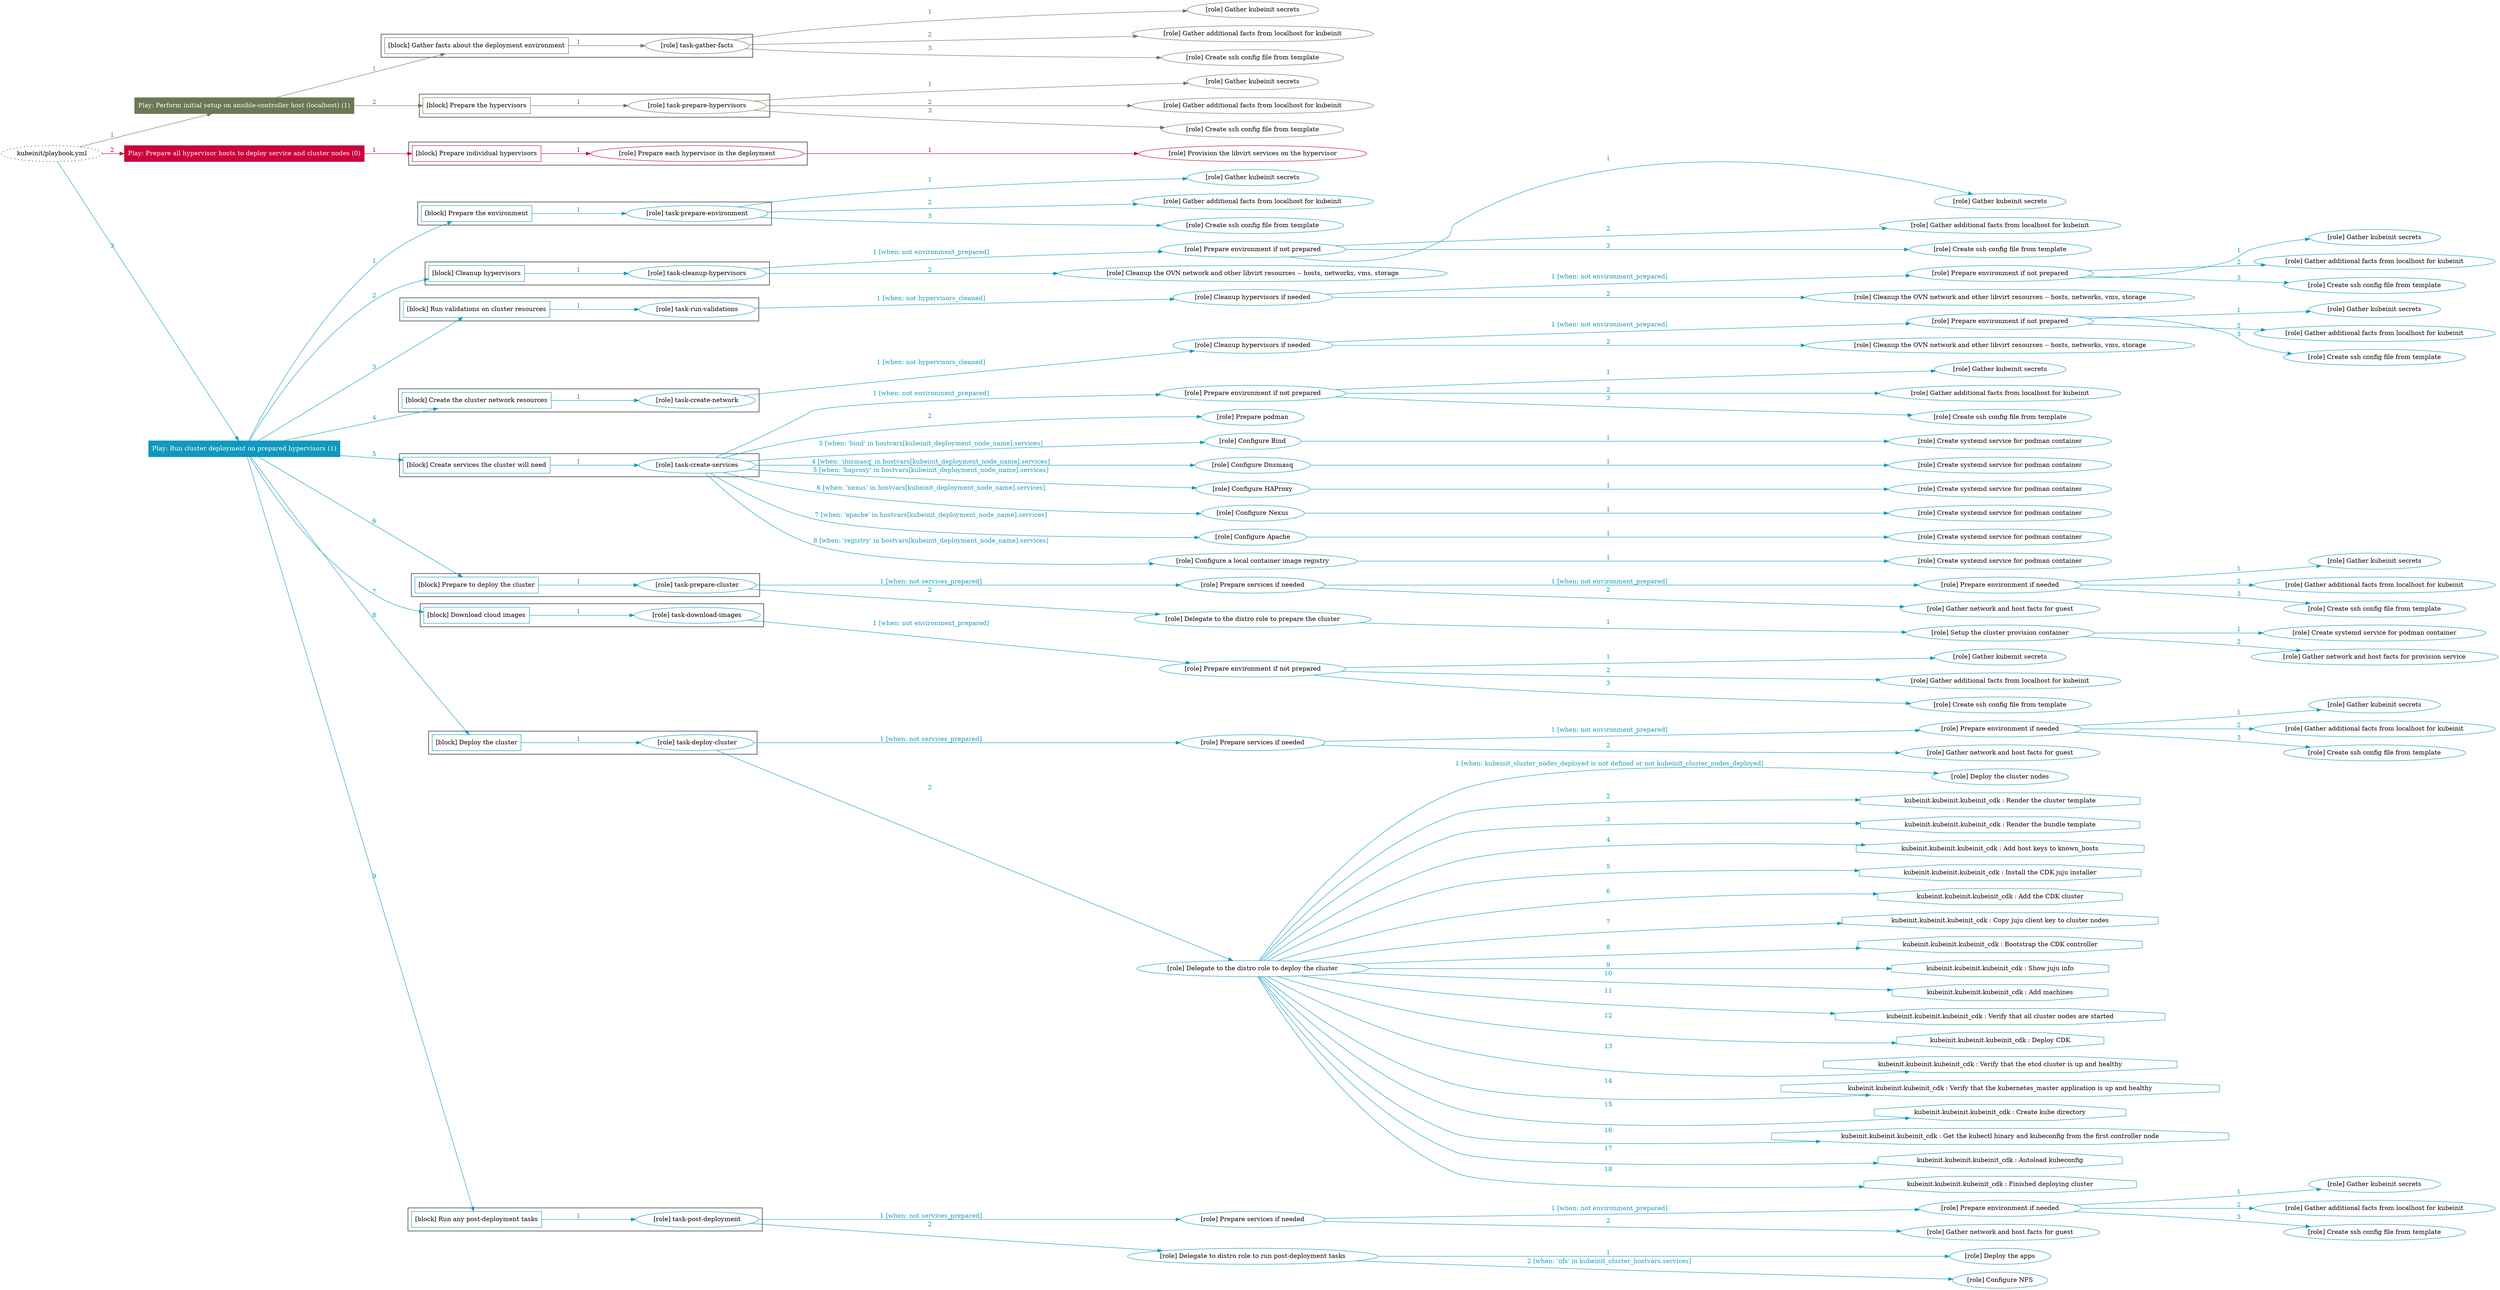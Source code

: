digraph {
	graph [concentrate=true ordering=in rankdir=LR ratio=fill]
	edge [esep=5 sep=10]
	"kubeinit/playbook.yml" [URL="/home/runner/work/kubeinit/kubeinit/kubeinit/playbook.yml" id=playbook_aec72650 style=dotted]
	play_b64a03d9 [label="Play: Perform initial setup on ansible-controller host (localhost) (1)" URL="/home/runner/work/kubeinit/kubeinit/kubeinit/playbook.yml" color="#6c7755" fontcolor="#ffffff" id=play_b64a03d9 shape=box style=filled tooltip=localhost]
	"kubeinit/playbook.yml" -> play_b64a03d9 [label="1 " color="#6c7755" fontcolor="#6c7755" id=edge_231f3019 labeltooltip="1 " tooltip="1 "]
	subgraph "Gather kubeinit secrets" {
		role_659e4a47 [label="[role] Gather kubeinit secrets" URL="/home/runner/.ansible/collections/ansible_collections/kubeinit/kubeinit/roles/kubeinit_prepare/tasks/gather_kubeinit_facts.yml" color="#6c7755" id=role_659e4a47 tooltip="Gather kubeinit secrets"]
	}
	subgraph "Gather additional facts from localhost for kubeinit" {
		role_9d54da0d [label="[role] Gather additional facts from localhost for kubeinit" URL="/home/runner/.ansible/collections/ansible_collections/kubeinit/kubeinit/roles/kubeinit_prepare/tasks/gather_kubeinit_facts.yml" color="#6c7755" id=role_9d54da0d tooltip="Gather additional facts from localhost for kubeinit"]
	}
	subgraph "Create ssh config file from template" {
		role_1a73dfcc [label="[role] Create ssh config file from template" URL="/home/runner/.ansible/collections/ansible_collections/kubeinit/kubeinit/roles/kubeinit_prepare/tasks/gather_kubeinit_facts.yml" color="#6c7755" id=role_1a73dfcc tooltip="Create ssh config file from template"]
	}
	subgraph "task-gather-facts" {
		role_3af02de5 [label="[role] task-gather-facts" URL="/home/runner/work/kubeinit/kubeinit/kubeinit/playbook.yml" color="#6c7755" id=role_3af02de5 tooltip="task-gather-facts"]
		role_3af02de5 -> role_659e4a47 [label="1 " color="#6c7755" fontcolor="#6c7755" id=edge_9e9809a5 labeltooltip="1 " tooltip="1 "]
		role_3af02de5 -> role_9d54da0d [label="2 " color="#6c7755" fontcolor="#6c7755" id=edge_6c94a63b labeltooltip="2 " tooltip="2 "]
		role_3af02de5 -> role_1a73dfcc [label="3 " color="#6c7755" fontcolor="#6c7755" id=edge_5cb8c9d2 labeltooltip="3 " tooltip="3 "]
	}
	subgraph "Gather kubeinit secrets" {
		role_87d79fd3 [label="[role] Gather kubeinit secrets" URL="/home/runner/.ansible/collections/ansible_collections/kubeinit/kubeinit/roles/kubeinit_prepare/tasks/gather_kubeinit_facts.yml" color="#6c7755" id=role_87d79fd3 tooltip="Gather kubeinit secrets"]
	}
	subgraph "Gather additional facts from localhost for kubeinit" {
		role_a97325f4 [label="[role] Gather additional facts from localhost for kubeinit" URL="/home/runner/.ansible/collections/ansible_collections/kubeinit/kubeinit/roles/kubeinit_prepare/tasks/gather_kubeinit_facts.yml" color="#6c7755" id=role_a97325f4 tooltip="Gather additional facts from localhost for kubeinit"]
	}
	subgraph "Create ssh config file from template" {
		role_163607cb [label="[role] Create ssh config file from template" URL="/home/runner/.ansible/collections/ansible_collections/kubeinit/kubeinit/roles/kubeinit_prepare/tasks/gather_kubeinit_facts.yml" color="#6c7755" id=role_163607cb tooltip="Create ssh config file from template"]
	}
	subgraph "task-prepare-hypervisors" {
		role_1b1ab9ba [label="[role] task-prepare-hypervisors" URL="/home/runner/work/kubeinit/kubeinit/kubeinit/playbook.yml" color="#6c7755" id=role_1b1ab9ba tooltip="task-prepare-hypervisors"]
		role_1b1ab9ba -> role_87d79fd3 [label="1 " color="#6c7755" fontcolor="#6c7755" id=edge_24449136 labeltooltip="1 " tooltip="1 "]
		role_1b1ab9ba -> role_a97325f4 [label="2 " color="#6c7755" fontcolor="#6c7755" id=edge_53876cfa labeltooltip="2 " tooltip="2 "]
		role_1b1ab9ba -> role_163607cb [label="3 " color="#6c7755" fontcolor="#6c7755" id=edge_018f19e3 labeltooltip="3 " tooltip="3 "]
	}
	subgraph "Play: Perform initial setup on ansible-controller host (localhost) (1)" {
		play_b64a03d9 -> block_3fec55ee [label=1 color="#6c7755" fontcolor="#6c7755" id=edge_b04f3e3e labeltooltip=1 tooltip=1]
		subgraph cluster_block_3fec55ee {
			block_3fec55ee [label="[block] Gather facts about the deployment environment" URL="/home/runner/work/kubeinit/kubeinit/kubeinit/playbook.yml" color="#6c7755" id=block_3fec55ee labeltooltip="Gather facts about the deployment environment" shape=box tooltip="Gather facts about the deployment environment"]
			block_3fec55ee -> role_3af02de5 [label="1 " color="#6c7755" fontcolor="#6c7755" id=edge_7fa8abd0 labeltooltip="1 " tooltip="1 "]
		}
		play_b64a03d9 -> block_ac80d881 [label=2 color="#6c7755" fontcolor="#6c7755" id=edge_ce7618de labeltooltip=2 tooltip=2]
		subgraph cluster_block_ac80d881 {
			block_ac80d881 [label="[block] Prepare the hypervisors" URL="/home/runner/work/kubeinit/kubeinit/kubeinit/playbook.yml" color="#6c7755" id=block_ac80d881 labeltooltip="Prepare the hypervisors" shape=box tooltip="Prepare the hypervisors"]
			block_ac80d881 -> role_1b1ab9ba [label="1 " color="#6c7755" fontcolor="#6c7755" id=edge_48a6de1c labeltooltip="1 " tooltip="1 "]
		}
	}
	play_144e0250 [label="Play: Prepare all hypervisor hosts to deploy service and cluster nodes (0)" URL="/home/runner/work/kubeinit/kubeinit/kubeinit/playbook.yml" color="#cb013d" fontcolor="#ffffff" id=play_144e0250 shape=box style=filled tooltip="Play: Prepare all hypervisor hosts to deploy service and cluster nodes (0)"]
	"kubeinit/playbook.yml" -> play_144e0250 [label="2 " color="#cb013d" fontcolor="#cb013d" id=edge_517a9cb1 labeltooltip="2 " tooltip="2 "]
	subgraph "Provision the libvirt services on the hypervisor" {
		role_0085aab3 [label="[role] Provision the libvirt services on the hypervisor" URL="/home/runner/.ansible/collections/ansible_collections/kubeinit/kubeinit/roles/kubeinit_prepare/tasks/prepare_hypervisor.yml" color="#cb013d" id=role_0085aab3 tooltip="Provision the libvirt services on the hypervisor"]
	}
	subgraph "Prepare each hypervisor in the deployment" {
		role_3482ddac [label="[role] Prepare each hypervisor in the deployment" URL="/home/runner/work/kubeinit/kubeinit/kubeinit/playbook.yml" color="#cb013d" id=role_3482ddac tooltip="Prepare each hypervisor in the deployment"]
		role_3482ddac -> role_0085aab3 [label="1 " color="#cb013d" fontcolor="#cb013d" id=edge_b1cf5923 labeltooltip="1 " tooltip="1 "]
	}
	subgraph "Play: Prepare all hypervisor hosts to deploy service and cluster nodes (0)" {
		play_144e0250 -> block_86e1c57e [label=1 color="#cb013d" fontcolor="#cb013d" id=edge_52a16690 labeltooltip=1 tooltip=1]
		subgraph cluster_block_86e1c57e {
			block_86e1c57e [label="[block] Prepare individual hypervisors" URL="/home/runner/work/kubeinit/kubeinit/kubeinit/playbook.yml" color="#cb013d" id=block_86e1c57e labeltooltip="Prepare individual hypervisors" shape=box tooltip="Prepare individual hypervisors"]
			block_86e1c57e -> role_3482ddac [label="1 " color="#cb013d" fontcolor="#cb013d" id=edge_8314d4ef labeltooltip="1 " tooltip="1 "]
		}
	}
	play_655d5de3 [label="Play: Run cluster deployment on prepared hypervisors (1)" URL="/home/runner/work/kubeinit/kubeinit/kubeinit/playbook.yml" color="#0f99bd" fontcolor="#ffffff" id=play_655d5de3 shape=box style=filled tooltip=localhost]
	"kubeinit/playbook.yml" -> play_655d5de3 [label="3 " color="#0f99bd" fontcolor="#0f99bd" id=edge_da4ff89b labeltooltip="3 " tooltip="3 "]
	subgraph "Gather kubeinit secrets" {
		role_f34229ce [label="[role] Gather kubeinit secrets" URL="/home/runner/.ansible/collections/ansible_collections/kubeinit/kubeinit/roles/kubeinit_prepare/tasks/gather_kubeinit_facts.yml" color="#0f99bd" id=role_f34229ce tooltip="Gather kubeinit secrets"]
	}
	subgraph "Gather additional facts from localhost for kubeinit" {
		role_d826b573 [label="[role] Gather additional facts from localhost for kubeinit" URL="/home/runner/.ansible/collections/ansible_collections/kubeinit/kubeinit/roles/kubeinit_prepare/tasks/gather_kubeinit_facts.yml" color="#0f99bd" id=role_d826b573 tooltip="Gather additional facts from localhost for kubeinit"]
	}
	subgraph "Create ssh config file from template" {
		role_53038206 [label="[role] Create ssh config file from template" URL="/home/runner/.ansible/collections/ansible_collections/kubeinit/kubeinit/roles/kubeinit_prepare/tasks/gather_kubeinit_facts.yml" color="#0f99bd" id=role_53038206 tooltip="Create ssh config file from template"]
	}
	subgraph "task-prepare-environment" {
		role_8557aede [label="[role] task-prepare-environment" URL="/home/runner/work/kubeinit/kubeinit/kubeinit/playbook.yml" color="#0f99bd" id=role_8557aede tooltip="task-prepare-environment"]
		role_8557aede -> role_f34229ce [label="1 " color="#0f99bd" fontcolor="#0f99bd" id=edge_4aa5c7cb labeltooltip="1 " tooltip="1 "]
		role_8557aede -> role_d826b573 [label="2 " color="#0f99bd" fontcolor="#0f99bd" id=edge_3454b36b labeltooltip="2 " tooltip="2 "]
		role_8557aede -> role_53038206 [label="3 " color="#0f99bd" fontcolor="#0f99bd" id=edge_f2fef2a3 labeltooltip="3 " tooltip="3 "]
	}
	subgraph "Gather kubeinit secrets" {
		role_ca9f3eab [label="[role] Gather kubeinit secrets" URL="/home/runner/.ansible/collections/ansible_collections/kubeinit/kubeinit/roles/kubeinit_prepare/tasks/gather_kubeinit_facts.yml" color="#0f99bd" id=role_ca9f3eab tooltip="Gather kubeinit secrets"]
	}
	subgraph "Gather additional facts from localhost for kubeinit" {
		role_566809cc [label="[role] Gather additional facts from localhost for kubeinit" URL="/home/runner/.ansible/collections/ansible_collections/kubeinit/kubeinit/roles/kubeinit_prepare/tasks/gather_kubeinit_facts.yml" color="#0f99bd" id=role_566809cc tooltip="Gather additional facts from localhost for kubeinit"]
	}
	subgraph "Create ssh config file from template" {
		role_1f456577 [label="[role] Create ssh config file from template" URL="/home/runner/.ansible/collections/ansible_collections/kubeinit/kubeinit/roles/kubeinit_prepare/tasks/gather_kubeinit_facts.yml" color="#0f99bd" id=role_1f456577 tooltip="Create ssh config file from template"]
	}
	subgraph "Prepare environment if not prepared" {
		role_67c0536a [label="[role] Prepare environment if not prepared" URL="/home/runner/.ansible/collections/ansible_collections/kubeinit/kubeinit/roles/kubeinit_prepare/tasks/cleanup_hypervisors.yml" color="#0f99bd" id=role_67c0536a tooltip="Prepare environment if not prepared"]
		role_67c0536a -> role_ca9f3eab [label="1 " color="#0f99bd" fontcolor="#0f99bd" id=edge_588899ba labeltooltip="1 " tooltip="1 "]
		role_67c0536a -> role_566809cc [label="2 " color="#0f99bd" fontcolor="#0f99bd" id=edge_a959485d labeltooltip="2 " tooltip="2 "]
		role_67c0536a -> role_1f456577 [label="3 " color="#0f99bd" fontcolor="#0f99bd" id=edge_b52f390e labeltooltip="3 " tooltip="3 "]
	}
	subgraph "Cleanup the OVN network and other libvirt resources -- hosts, networks, vms, storage" {
		role_3c1dec33 [label="[role] Cleanup the OVN network and other libvirt resources -- hosts, networks, vms, storage" URL="/home/runner/.ansible/collections/ansible_collections/kubeinit/kubeinit/roles/kubeinit_prepare/tasks/cleanup_hypervisors.yml" color="#0f99bd" id=role_3c1dec33 tooltip="Cleanup the OVN network and other libvirt resources -- hosts, networks, vms, storage"]
	}
	subgraph "task-cleanup-hypervisors" {
		role_6ae90378 [label="[role] task-cleanup-hypervisors" URL="/home/runner/work/kubeinit/kubeinit/kubeinit/playbook.yml" color="#0f99bd" id=role_6ae90378 tooltip="task-cleanup-hypervisors"]
		role_6ae90378 -> role_67c0536a [label="1 [when: not environment_prepared]" color="#0f99bd" fontcolor="#0f99bd" id=edge_290bde36 labeltooltip="1 [when: not environment_prepared]" tooltip="1 [when: not environment_prepared]"]
		role_6ae90378 -> role_3c1dec33 [label="2 " color="#0f99bd" fontcolor="#0f99bd" id=edge_e135c4da labeltooltip="2 " tooltip="2 "]
	}
	subgraph "Gather kubeinit secrets" {
		role_77ecb9b7 [label="[role] Gather kubeinit secrets" URL="/home/runner/.ansible/collections/ansible_collections/kubeinit/kubeinit/roles/kubeinit_prepare/tasks/gather_kubeinit_facts.yml" color="#0f99bd" id=role_77ecb9b7 tooltip="Gather kubeinit secrets"]
	}
	subgraph "Gather additional facts from localhost for kubeinit" {
		role_47c3f538 [label="[role] Gather additional facts from localhost for kubeinit" URL="/home/runner/.ansible/collections/ansible_collections/kubeinit/kubeinit/roles/kubeinit_prepare/tasks/gather_kubeinit_facts.yml" color="#0f99bd" id=role_47c3f538 tooltip="Gather additional facts from localhost for kubeinit"]
	}
	subgraph "Create ssh config file from template" {
		role_cb7872a7 [label="[role] Create ssh config file from template" URL="/home/runner/.ansible/collections/ansible_collections/kubeinit/kubeinit/roles/kubeinit_prepare/tasks/gather_kubeinit_facts.yml" color="#0f99bd" id=role_cb7872a7 tooltip="Create ssh config file from template"]
	}
	subgraph "Prepare environment if not prepared" {
		role_6e8a9303 [label="[role] Prepare environment if not prepared" URL="/home/runner/.ansible/collections/ansible_collections/kubeinit/kubeinit/roles/kubeinit_prepare/tasks/cleanup_hypervisors.yml" color="#0f99bd" id=role_6e8a9303 tooltip="Prepare environment if not prepared"]
		role_6e8a9303 -> role_77ecb9b7 [label="1 " color="#0f99bd" fontcolor="#0f99bd" id=edge_0f559488 labeltooltip="1 " tooltip="1 "]
		role_6e8a9303 -> role_47c3f538 [label="2 " color="#0f99bd" fontcolor="#0f99bd" id=edge_181120da labeltooltip="2 " tooltip="2 "]
		role_6e8a9303 -> role_cb7872a7 [label="3 " color="#0f99bd" fontcolor="#0f99bd" id=edge_a104021e labeltooltip="3 " tooltip="3 "]
	}
	subgraph "Cleanup the OVN network and other libvirt resources -- hosts, networks, vms, storage" {
		role_8e1afba9 [label="[role] Cleanup the OVN network and other libvirt resources -- hosts, networks, vms, storage" URL="/home/runner/.ansible/collections/ansible_collections/kubeinit/kubeinit/roles/kubeinit_prepare/tasks/cleanup_hypervisors.yml" color="#0f99bd" id=role_8e1afba9 tooltip="Cleanup the OVN network and other libvirt resources -- hosts, networks, vms, storage"]
	}
	subgraph "Cleanup hypervisors if needed" {
		role_d73cc1ad [label="[role] Cleanup hypervisors if needed" URL="/home/runner/.ansible/collections/ansible_collections/kubeinit/kubeinit/roles/kubeinit_validations/tasks/main.yml" color="#0f99bd" id=role_d73cc1ad tooltip="Cleanup hypervisors if needed"]
		role_d73cc1ad -> role_6e8a9303 [label="1 [when: not environment_prepared]" color="#0f99bd" fontcolor="#0f99bd" id=edge_e5ae8798 labeltooltip="1 [when: not environment_prepared]" tooltip="1 [when: not environment_prepared]"]
		role_d73cc1ad -> role_8e1afba9 [label="2 " color="#0f99bd" fontcolor="#0f99bd" id=edge_64c5a2c8 labeltooltip="2 " tooltip="2 "]
	}
	subgraph "task-run-validations" {
		role_440b6bee [label="[role] task-run-validations" URL="/home/runner/work/kubeinit/kubeinit/kubeinit/playbook.yml" color="#0f99bd" id=role_440b6bee tooltip="task-run-validations"]
		role_440b6bee -> role_d73cc1ad [label="1 [when: not hypervisors_cleaned]" color="#0f99bd" fontcolor="#0f99bd" id=edge_305663d5 labeltooltip="1 [when: not hypervisors_cleaned]" tooltip="1 [when: not hypervisors_cleaned]"]
	}
	subgraph "Gather kubeinit secrets" {
		role_97819214 [label="[role] Gather kubeinit secrets" URL="/home/runner/.ansible/collections/ansible_collections/kubeinit/kubeinit/roles/kubeinit_prepare/tasks/gather_kubeinit_facts.yml" color="#0f99bd" id=role_97819214 tooltip="Gather kubeinit secrets"]
	}
	subgraph "Gather additional facts from localhost for kubeinit" {
		role_0c94191c [label="[role] Gather additional facts from localhost for kubeinit" URL="/home/runner/.ansible/collections/ansible_collections/kubeinit/kubeinit/roles/kubeinit_prepare/tasks/gather_kubeinit_facts.yml" color="#0f99bd" id=role_0c94191c tooltip="Gather additional facts from localhost for kubeinit"]
	}
	subgraph "Create ssh config file from template" {
		role_0625424d [label="[role] Create ssh config file from template" URL="/home/runner/.ansible/collections/ansible_collections/kubeinit/kubeinit/roles/kubeinit_prepare/tasks/gather_kubeinit_facts.yml" color="#0f99bd" id=role_0625424d tooltip="Create ssh config file from template"]
	}
	subgraph "Prepare environment if not prepared" {
		role_23f47c2f [label="[role] Prepare environment if not prepared" URL="/home/runner/.ansible/collections/ansible_collections/kubeinit/kubeinit/roles/kubeinit_prepare/tasks/cleanup_hypervisors.yml" color="#0f99bd" id=role_23f47c2f tooltip="Prepare environment if not prepared"]
		role_23f47c2f -> role_97819214 [label="1 " color="#0f99bd" fontcolor="#0f99bd" id=edge_d9204708 labeltooltip="1 " tooltip="1 "]
		role_23f47c2f -> role_0c94191c [label="2 " color="#0f99bd" fontcolor="#0f99bd" id=edge_ab709fd1 labeltooltip="2 " tooltip="2 "]
		role_23f47c2f -> role_0625424d [label="3 " color="#0f99bd" fontcolor="#0f99bd" id=edge_106abad6 labeltooltip="3 " tooltip="3 "]
	}
	subgraph "Cleanup the OVN network and other libvirt resources -- hosts, networks, vms, storage" {
		role_3471a607 [label="[role] Cleanup the OVN network and other libvirt resources -- hosts, networks, vms, storage" URL="/home/runner/.ansible/collections/ansible_collections/kubeinit/kubeinit/roles/kubeinit_prepare/tasks/cleanup_hypervisors.yml" color="#0f99bd" id=role_3471a607 tooltip="Cleanup the OVN network and other libvirt resources -- hosts, networks, vms, storage"]
	}
	subgraph "Cleanup hypervisors if needed" {
		role_31bcfe2a [label="[role] Cleanup hypervisors if needed" URL="/home/runner/.ansible/collections/ansible_collections/kubeinit/kubeinit/roles/kubeinit_libvirt/tasks/create_network.yml" color="#0f99bd" id=role_31bcfe2a tooltip="Cleanup hypervisors if needed"]
		role_31bcfe2a -> role_23f47c2f [label="1 [when: not environment_prepared]" color="#0f99bd" fontcolor="#0f99bd" id=edge_268faf2c labeltooltip="1 [when: not environment_prepared]" tooltip="1 [when: not environment_prepared]"]
		role_31bcfe2a -> role_3471a607 [label="2 " color="#0f99bd" fontcolor="#0f99bd" id=edge_f1a9e6c5 labeltooltip="2 " tooltip="2 "]
	}
	subgraph "task-create-network" {
		role_d3e0d901 [label="[role] task-create-network" URL="/home/runner/work/kubeinit/kubeinit/kubeinit/playbook.yml" color="#0f99bd" id=role_d3e0d901 tooltip="task-create-network"]
		role_d3e0d901 -> role_31bcfe2a [label="1 [when: not hypervisors_cleaned]" color="#0f99bd" fontcolor="#0f99bd" id=edge_de53bb0d labeltooltip="1 [when: not hypervisors_cleaned]" tooltip="1 [when: not hypervisors_cleaned]"]
	}
	subgraph "Gather kubeinit secrets" {
		role_d6865b94 [label="[role] Gather kubeinit secrets" URL="/home/runner/.ansible/collections/ansible_collections/kubeinit/kubeinit/roles/kubeinit_prepare/tasks/gather_kubeinit_facts.yml" color="#0f99bd" id=role_d6865b94 tooltip="Gather kubeinit secrets"]
	}
	subgraph "Gather additional facts from localhost for kubeinit" {
		role_ba5c6f12 [label="[role] Gather additional facts from localhost for kubeinit" URL="/home/runner/.ansible/collections/ansible_collections/kubeinit/kubeinit/roles/kubeinit_prepare/tasks/gather_kubeinit_facts.yml" color="#0f99bd" id=role_ba5c6f12 tooltip="Gather additional facts from localhost for kubeinit"]
	}
	subgraph "Create ssh config file from template" {
		role_1b6acf5e [label="[role] Create ssh config file from template" URL="/home/runner/.ansible/collections/ansible_collections/kubeinit/kubeinit/roles/kubeinit_prepare/tasks/gather_kubeinit_facts.yml" color="#0f99bd" id=role_1b6acf5e tooltip="Create ssh config file from template"]
	}
	subgraph "Prepare environment if not prepared" {
		role_c9b7e812 [label="[role] Prepare environment if not prepared" URL="/home/runner/.ansible/collections/ansible_collections/kubeinit/kubeinit/roles/kubeinit_services/tasks/main.yml" color="#0f99bd" id=role_c9b7e812 tooltip="Prepare environment if not prepared"]
		role_c9b7e812 -> role_d6865b94 [label="1 " color="#0f99bd" fontcolor="#0f99bd" id=edge_e0d22dd4 labeltooltip="1 " tooltip="1 "]
		role_c9b7e812 -> role_ba5c6f12 [label="2 " color="#0f99bd" fontcolor="#0f99bd" id=edge_6d8dcfab labeltooltip="2 " tooltip="2 "]
		role_c9b7e812 -> role_1b6acf5e [label="3 " color="#0f99bd" fontcolor="#0f99bd" id=edge_5534c9bc labeltooltip="3 " tooltip="3 "]
	}
	subgraph "Prepare podman" {
		role_0bd25c78 [label="[role] Prepare podman" URL="/home/runner/.ansible/collections/ansible_collections/kubeinit/kubeinit/roles/kubeinit_services/tasks/00_create_service_pod.yml" color="#0f99bd" id=role_0bd25c78 tooltip="Prepare podman"]
	}
	subgraph "Create systemd service for podman container" {
		role_887af193 [label="[role] Create systemd service for podman container" URL="/home/runner/.ansible/collections/ansible_collections/kubeinit/kubeinit/roles/kubeinit_bind/tasks/main.yml" color="#0f99bd" id=role_887af193 tooltip="Create systemd service for podman container"]
	}
	subgraph "Configure Bind" {
		role_c82f469e [label="[role] Configure Bind" URL="/home/runner/.ansible/collections/ansible_collections/kubeinit/kubeinit/roles/kubeinit_services/tasks/start_services_containers.yml" color="#0f99bd" id=role_c82f469e tooltip="Configure Bind"]
		role_c82f469e -> role_887af193 [label="1 " color="#0f99bd" fontcolor="#0f99bd" id=edge_b70a1a92 labeltooltip="1 " tooltip="1 "]
	}
	subgraph "Create systemd service for podman container" {
		role_ab8cd92d [label="[role] Create systemd service for podman container" URL="/home/runner/.ansible/collections/ansible_collections/kubeinit/kubeinit/roles/kubeinit_dnsmasq/tasks/main.yml" color="#0f99bd" id=role_ab8cd92d tooltip="Create systemd service for podman container"]
	}
	subgraph "Configure Dnsmasq" {
		role_1af8d5bd [label="[role] Configure Dnsmasq" URL="/home/runner/.ansible/collections/ansible_collections/kubeinit/kubeinit/roles/kubeinit_services/tasks/start_services_containers.yml" color="#0f99bd" id=role_1af8d5bd tooltip="Configure Dnsmasq"]
		role_1af8d5bd -> role_ab8cd92d [label="1 " color="#0f99bd" fontcolor="#0f99bd" id=edge_a2bc0430 labeltooltip="1 " tooltip="1 "]
	}
	subgraph "Create systemd service for podman container" {
		role_e51cca19 [label="[role] Create systemd service for podman container" URL="/home/runner/.ansible/collections/ansible_collections/kubeinit/kubeinit/roles/kubeinit_haproxy/tasks/main.yml" color="#0f99bd" id=role_e51cca19 tooltip="Create systemd service for podman container"]
	}
	subgraph "Configure HAProxy" {
		role_1c42e4b2 [label="[role] Configure HAProxy" URL="/home/runner/.ansible/collections/ansible_collections/kubeinit/kubeinit/roles/kubeinit_services/tasks/start_services_containers.yml" color="#0f99bd" id=role_1c42e4b2 tooltip="Configure HAProxy"]
		role_1c42e4b2 -> role_e51cca19 [label="1 " color="#0f99bd" fontcolor="#0f99bd" id=edge_314562e7 labeltooltip="1 " tooltip="1 "]
	}
	subgraph "Create systemd service for podman container" {
		role_7f8b0dd9 [label="[role] Create systemd service for podman container" URL="/home/runner/.ansible/collections/ansible_collections/kubeinit/kubeinit/roles/kubeinit_nexus/tasks/main.yml" color="#0f99bd" id=role_7f8b0dd9 tooltip="Create systemd service for podman container"]
	}
	subgraph "Configure Nexus" {
		role_0bf83d99 [label="[role] Configure Nexus" URL="/home/runner/.ansible/collections/ansible_collections/kubeinit/kubeinit/roles/kubeinit_services/tasks/start_services_containers.yml" color="#0f99bd" id=role_0bf83d99 tooltip="Configure Nexus"]
		role_0bf83d99 -> role_7f8b0dd9 [label="1 " color="#0f99bd" fontcolor="#0f99bd" id=edge_3cb472a2 labeltooltip="1 " tooltip="1 "]
	}
	subgraph "Create systemd service for podman container" {
		role_087e1c8c [label="[role] Create systemd service for podman container" URL="/home/runner/.ansible/collections/ansible_collections/kubeinit/kubeinit/roles/kubeinit_apache/tasks/main.yml" color="#0f99bd" id=role_087e1c8c tooltip="Create systemd service for podman container"]
	}
	subgraph "Configure Apache" {
		role_daf6651d [label="[role] Configure Apache" URL="/home/runner/.ansible/collections/ansible_collections/kubeinit/kubeinit/roles/kubeinit_services/tasks/start_services_containers.yml" color="#0f99bd" id=role_daf6651d tooltip="Configure Apache"]
		role_daf6651d -> role_087e1c8c [label="1 " color="#0f99bd" fontcolor="#0f99bd" id=edge_70fe2dde labeltooltip="1 " tooltip="1 "]
	}
	subgraph "Create systemd service for podman container" {
		role_587a28fe [label="[role] Create systemd service for podman container" URL="/home/runner/.ansible/collections/ansible_collections/kubeinit/kubeinit/roles/kubeinit_registry/tasks/main.yml" color="#0f99bd" id=role_587a28fe tooltip="Create systemd service for podman container"]
	}
	subgraph "Configure a local container image registry" {
		role_299b67c0 [label="[role] Configure a local container image registry" URL="/home/runner/.ansible/collections/ansible_collections/kubeinit/kubeinit/roles/kubeinit_services/tasks/start_services_containers.yml" color="#0f99bd" id=role_299b67c0 tooltip="Configure a local container image registry"]
		role_299b67c0 -> role_587a28fe [label="1 " color="#0f99bd" fontcolor="#0f99bd" id=edge_3d8ffeec labeltooltip="1 " tooltip="1 "]
	}
	subgraph "task-create-services" {
		role_ed777f76 [label="[role] task-create-services" URL="/home/runner/work/kubeinit/kubeinit/kubeinit/playbook.yml" color="#0f99bd" id=role_ed777f76 tooltip="task-create-services"]
		role_ed777f76 -> role_c9b7e812 [label="1 [when: not environment_prepared]" color="#0f99bd" fontcolor="#0f99bd" id=edge_7d830730 labeltooltip="1 [when: not environment_prepared]" tooltip="1 [when: not environment_prepared]"]
		role_ed777f76 -> role_0bd25c78 [label="2 " color="#0f99bd" fontcolor="#0f99bd" id=edge_94bf01b9 labeltooltip="2 " tooltip="2 "]
		role_ed777f76 -> role_c82f469e [label="3 [when: 'bind' in hostvars[kubeinit_deployment_node_name].services]" color="#0f99bd" fontcolor="#0f99bd" id=edge_30aad2f3 labeltooltip="3 [when: 'bind' in hostvars[kubeinit_deployment_node_name].services]" tooltip="3 [when: 'bind' in hostvars[kubeinit_deployment_node_name].services]"]
		role_ed777f76 -> role_1af8d5bd [label="4 [when: 'dnsmasq' in hostvars[kubeinit_deployment_node_name].services]" color="#0f99bd" fontcolor="#0f99bd" id=edge_a4e3592a labeltooltip="4 [when: 'dnsmasq' in hostvars[kubeinit_deployment_node_name].services]" tooltip="4 [when: 'dnsmasq' in hostvars[kubeinit_deployment_node_name].services]"]
		role_ed777f76 -> role_1c42e4b2 [label="5 [when: 'haproxy' in hostvars[kubeinit_deployment_node_name].services]" color="#0f99bd" fontcolor="#0f99bd" id=edge_ebfa99be labeltooltip="5 [when: 'haproxy' in hostvars[kubeinit_deployment_node_name].services]" tooltip="5 [when: 'haproxy' in hostvars[kubeinit_deployment_node_name].services]"]
		role_ed777f76 -> role_0bf83d99 [label="6 [when: 'nexus' in hostvars[kubeinit_deployment_node_name].services]" color="#0f99bd" fontcolor="#0f99bd" id=edge_0940d40f labeltooltip="6 [when: 'nexus' in hostvars[kubeinit_deployment_node_name].services]" tooltip="6 [when: 'nexus' in hostvars[kubeinit_deployment_node_name].services]"]
		role_ed777f76 -> role_daf6651d [label="7 [when: 'apache' in hostvars[kubeinit_deployment_node_name].services]" color="#0f99bd" fontcolor="#0f99bd" id=edge_82ad962b labeltooltip="7 [when: 'apache' in hostvars[kubeinit_deployment_node_name].services]" tooltip="7 [when: 'apache' in hostvars[kubeinit_deployment_node_name].services]"]
		role_ed777f76 -> role_299b67c0 [label="8 [when: 'registry' in hostvars[kubeinit_deployment_node_name].services]" color="#0f99bd" fontcolor="#0f99bd" id=edge_6d3ec817 labeltooltip="8 [when: 'registry' in hostvars[kubeinit_deployment_node_name].services]" tooltip="8 [when: 'registry' in hostvars[kubeinit_deployment_node_name].services]"]
	}
	subgraph "Gather kubeinit secrets" {
		role_3f62c314 [label="[role] Gather kubeinit secrets" URL="/home/runner/.ansible/collections/ansible_collections/kubeinit/kubeinit/roles/kubeinit_prepare/tasks/gather_kubeinit_facts.yml" color="#0f99bd" id=role_3f62c314 tooltip="Gather kubeinit secrets"]
	}
	subgraph "Gather additional facts from localhost for kubeinit" {
		role_513e6045 [label="[role] Gather additional facts from localhost for kubeinit" URL="/home/runner/.ansible/collections/ansible_collections/kubeinit/kubeinit/roles/kubeinit_prepare/tasks/gather_kubeinit_facts.yml" color="#0f99bd" id=role_513e6045 tooltip="Gather additional facts from localhost for kubeinit"]
	}
	subgraph "Create ssh config file from template" {
		role_a78c53bd [label="[role] Create ssh config file from template" URL="/home/runner/.ansible/collections/ansible_collections/kubeinit/kubeinit/roles/kubeinit_prepare/tasks/gather_kubeinit_facts.yml" color="#0f99bd" id=role_a78c53bd tooltip="Create ssh config file from template"]
	}
	subgraph "Prepare environment if needed" {
		role_b69d0925 [label="[role] Prepare environment if needed" URL="/home/runner/.ansible/collections/ansible_collections/kubeinit/kubeinit/roles/kubeinit_services/tasks/prepare_services.yml" color="#0f99bd" id=role_b69d0925 tooltip="Prepare environment if needed"]
		role_b69d0925 -> role_3f62c314 [label="1 " color="#0f99bd" fontcolor="#0f99bd" id=edge_213cd021 labeltooltip="1 " tooltip="1 "]
		role_b69d0925 -> role_513e6045 [label="2 " color="#0f99bd" fontcolor="#0f99bd" id=edge_eee2060c labeltooltip="2 " tooltip="2 "]
		role_b69d0925 -> role_a78c53bd [label="3 " color="#0f99bd" fontcolor="#0f99bd" id=edge_17a2efac labeltooltip="3 " tooltip="3 "]
	}
	subgraph "Gather network and host facts for guest" {
		role_1aca7312 [label="[role] Gather network and host facts for guest" URL="/home/runner/.ansible/collections/ansible_collections/kubeinit/kubeinit/roles/kubeinit_services/tasks/prepare_services.yml" color="#0f99bd" id=role_1aca7312 tooltip="Gather network and host facts for guest"]
	}
	subgraph "Prepare services if needed" {
		role_87eb9657 [label="[role] Prepare services if needed" URL="/home/runner/.ansible/collections/ansible_collections/kubeinit/kubeinit/roles/kubeinit_prepare/tasks/prepare_cluster.yml" color="#0f99bd" id=role_87eb9657 tooltip="Prepare services if needed"]
		role_87eb9657 -> role_b69d0925 [label="1 [when: not environment_prepared]" color="#0f99bd" fontcolor="#0f99bd" id=edge_12c85fd4 labeltooltip="1 [when: not environment_prepared]" tooltip="1 [when: not environment_prepared]"]
		role_87eb9657 -> role_1aca7312 [label="2 " color="#0f99bd" fontcolor="#0f99bd" id=edge_f1c2e56c labeltooltip="2 " tooltip="2 "]
	}
	subgraph "Create systemd service for podman container" {
		role_fd49b258 [label="[role] Create systemd service for podman container" URL="/home/runner/.ansible/collections/ansible_collections/kubeinit/kubeinit/roles/kubeinit_services/tasks/create_provision_container.yml" color="#0f99bd" id=role_fd49b258 tooltip="Create systemd service for podman container"]
	}
	subgraph "Gather network and host facts for provision service" {
		role_9a3bb117 [label="[role] Gather network and host facts for provision service" URL="/home/runner/.ansible/collections/ansible_collections/kubeinit/kubeinit/roles/kubeinit_services/tasks/create_provision_container.yml" color="#0f99bd" id=role_9a3bb117 tooltip="Gather network and host facts for provision service"]
	}
	subgraph "Setup the cluster provision container" {
		role_7e488ab1 [label="[role] Setup the cluster provision container" URL="/home/runner/.ansible/collections/ansible_collections/kubeinit/kubeinit/roles/kubeinit_cdk/tasks/prepare_cluster.yml" color="#0f99bd" id=role_7e488ab1 tooltip="Setup the cluster provision container"]
		role_7e488ab1 -> role_fd49b258 [label="1 " color="#0f99bd" fontcolor="#0f99bd" id=edge_2634372d labeltooltip="1 " tooltip="1 "]
		role_7e488ab1 -> role_9a3bb117 [label="2 " color="#0f99bd" fontcolor="#0f99bd" id=edge_e6fed098 labeltooltip="2 " tooltip="2 "]
	}
	subgraph "Delegate to the distro role to prepare the cluster" {
		role_26464dd4 [label="[role] Delegate to the distro role to prepare the cluster" URL="/home/runner/.ansible/collections/ansible_collections/kubeinit/kubeinit/roles/kubeinit_prepare/tasks/prepare_cluster.yml" color="#0f99bd" id=role_26464dd4 tooltip="Delegate to the distro role to prepare the cluster"]
		role_26464dd4 -> role_7e488ab1 [label="1 " color="#0f99bd" fontcolor="#0f99bd" id=edge_ba9fa236 labeltooltip="1 " tooltip="1 "]
	}
	subgraph "task-prepare-cluster" {
		role_7db24616 [label="[role] task-prepare-cluster" URL="/home/runner/work/kubeinit/kubeinit/kubeinit/playbook.yml" color="#0f99bd" id=role_7db24616 tooltip="task-prepare-cluster"]
		role_7db24616 -> role_87eb9657 [label="1 [when: not services_prepared]" color="#0f99bd" fontcolor="#0f99bd" id=edge_a37a3991 labeltooltip="1 [when: not services_prepared]" tooltip="1 [when: not services_prepared]"]
		role_7db24616 -> role_26464dd4 [label="2 " color="#0f99bd" fontcolor="#0f99bd" id=edge_30ab4241 labeltooltip="2 " tooltip="2 "]
	}
	subgraph "Gather kubeinit secrets" {
		role_029d54d6 [label="[role] Gather kubeinit secrets" URL="/home/runner/.ansible/collections/ansible_collections/kubeinit/kubeinit/roles/kubeinit_prepare/tasks/gather_kubeinit_facts.yml" color="#0f99bd" id=role_029d54d6 tooltip="Gather kubeinit secrets"]
	}
	subgraph "Gather additional facts from localhost for kubeinit" {
		role_9b3969cd [label="[role] Gather additional facts from localhost for kubeinit" URL="/home/runner/.ansible/collections/ansible_collections/kubeinit/kubeinit/roles/kubeinit_prepare/tasks/gather_kubeinit_facts.yml" color="#0f99bd" id=role_9b3969cd tooltip="Gather additional facts from localhost for kubeinit"]
	}
	subgraph "Create ssh config file from template" {
		role_441ead93 [label="[role] Create ssh config file from template" URL="/home/runner/.ansible/collections/ansible_collections/kubeinit/kubeinit/roles/kubeinit_prepare/tasks/gather_kubeinit_facts.yml" color="#0f99bd" id=role_441ead93 tooltip="Create ssh config file from template"]
	}
	subgraph "Prepare environment if not prepared" {
		role_37ee9a51 [label="[role] Prepare environment if not prepared" URL="/home/runner/.ansible/collections/ansible_collections/kubeinit/kubeinit/roles/kubeinit_libvirt/tasks/download_cloud_images.yml" color="#0f99bd" id=role_37ee9a51 tooltip="Prepare environment if not prepared"]
		role_37ee9a51 -> role_029d54d6 [label="1 " color="#0f99bd" fontcolor="#0f99bd" id=edge_945c595f labeltooltip="1 " tooltip="1 "]
		role_37ee9a51 -> role_9b3969cd [label="2 " color="#0f99bd" fontcolor="#0f99bd" id=edge_ae9ea84c labeltooltip="2 " tooltip="2 "]
		role_37ee9a51 -> role_441ead93 [label="3 " color="#0f99bd" fontcolor="#0f99bd" id=edge_7ccc5dd5 labeltooltip="3 " tooltip="3 "]
	}
	subgraph "task-download-images" {
		role_ba9c4966 [label="[role] task-download-images" URL="/home/runner/work/kubeinit/kubeinit/kubeinit/playbook.yml" color="#0f99bd" id=role_ba9c4966 tooltip="task-download-images"]
		role_ba9c4966 -> role_37ee9a51 [label="1 [when: not environment_prepared]" color="#0f99bd" fontcolor="#0f99bd" id=edge_c7185a83 labeltooltip="1 [when: not environment_prepared]" tooltip="1 [when: not environment_prepared]"]
	}
	subgraph "Gather kubeinit secrets" {
		role_3fb9eb9f [label="[role] Gather kubeinit secrets" URL="/home/runner/.ansible/collections/ansible_collections/kubeinit/kubeinit/roles/kubeinit_prepare/tasks/gather_kubeinit_facts.yml" color="#0f99bd" id=role_3fb9eb9f tooltip="Gather kubeinit secrets"]
	}
	subgraph "Gather additional facts from localhost for kubeinit" {
		role_cb1a328d [label="[role] Gather additional facts from localhost for kubeinit" URL="/home/runner/.ansible/collections/ansible_collections/kubeinit/kubeinit/roles/kubeinit_prepare/tasks/gather_kubeinit_facts.yml" color="#0f99bd" id=role_cb1a328d tooltip="Gather additional facts from localhost for kubeinit"]
	}
	subgraph "Create ssh config file from template" {
		role_ae941278 [label="[role] Create ssh config file from template" URL="/home/runner/.ansible/collections/ansible_collections/kubeinit/kubeinit/roles/kubeinit_prepare/tasks/gather_kubeinit_facts.yml" color="#0f99bd" id=role_ae941278 tooltip="Create ssh config file from template"]
	}
	subgraph "Prepare environment if needed" {
		role_38433ba6 [label="[role] Prepare environment if needed" URL="/home/runner/.ansible/collections/ansible_collections/kubeinit/kubeinit/roles/kubeinit_services/tasks/prepare_services.yml" color="#0f99bd" id=role_38433ba6 tooltip="Prepare environment if needed"]
		role_38433ba6 -> role_3fb9eb9f [label="1 " color="#0f99bd" fontcolor="#0f99bd" id=edge_f01b0a31 labeltooltip="1 " tooltip="1 "]
		role_38433ba6 -> role_cb1a328d [label="2 " color="#0f99bd" fontcolor="#0f99bd" id=edge_74a810e4 labeltooltip="2 " tooltip="2 "]
		role_38433ba6 -> role_ae941278 [label="3 " color="#0f99bd" fontcolor="#0f99bd" id=edge_3818ebfe labeltooltip="3 " tooltip="3 "]
	}
	subgraph "Gather network and host facts for guest" {
		role_85569388 [label="[role] Gather network and host facts for guest" URL="/home/runner/.ansible/collections/ansible_collections/kubeinit/kubeinit/roles/kubeinit_services/tasks/prepare_services.yml" color="#0f99bd" id=role_85569388 tooltip="Gather network and host facts for guest"]
	}
	subgraph "Prepare services if needed" {
		role_e0bfd479 [label="[role] Prepare services if needed" URL="/home/runner/.ansible/collections/ansible_collections/kubeinit/kubeinit/roles/kubeinit_prepare/tasks/deploy_cluster.yml" color="#0f99bd" id=role_e0bfd479 tooltip="Prepare services if needed"]
		role_e0bfd479 -> role_38433ba6 [label="1 [when: not environment_prepared]" color="#0f99bd" fontcolor="#0f99bd" id=edge_d7db71b3 labeltooltip="1 [when: not environment_prepared]" tooltip="1 [when: not environment_prepared]"]
		role_e0bfd479 -> role_85569388 [label="2 " color="#0f99bd" fontcolor="#0f99bd" id=edge_0f6e0ffa labeltooltip="2 " tooltip="2 "]
	}
	subgraph "Deploy the cluster nodes" {
		role_7a7bd150 [label="[role] Deploy the cluster nodes" URL="/home/runner/.ansible/collections/ansible_collections/kubeinit/kubeinit/roles/kubeinit_cdk/tasks/main.yml" color="#0f99bd" id=role_7a7bd150 tooltip="Deploy the cluster nodes"]
	}
	subgraph "Delegate to the distro role to deploy the cluster" {
		role_21359f10 [label="[role] Delegate to the distro role to deploy the cluster" URL="/home/runner/.ansible/collections/ansible_collections/kubeinit/kubeinit/roles/kubeinit_prepare/tasks/deploy_cluster.yml" color="#0f99bd" id=role_21359f10 tooltip="Delegate to the distro role to deploy the cluster"]
		role_21359f10 -> role_7a7bd150 [label="1 [when: kubeinit_cluster_nodes_deployed is not defined or not kubeinit_cluster_nodes_deployed]" color="#0f99bd" fontcolor="#0f99bd" id=edge_560fbd29 labeltooltip="1 [when: kubeinit_cluster_nodes_deployed is not defined or not kubeinit_cluster_nodes_deployed]" tooltip="1 [when: kubeinit_cluster_nodes_deployed is not defined or not kubeinit_cluster_nodes_deployed]"]
		task_c9d96d22 [label="kubeinit.kubeinit.kubeinit_cdk : Render the cluster template" URL="/home/runner/.ansible/collections/ansible_collections/kubeinit/kubeinit/roles/kubeinit_cdk/tasks/main.yml" color="#0f99bd" id=task_c9d96d22 shape=octagon tooltip="kubeinit.kubeinit.kubeinit_cdk : Render the cluster template"]
		role_21359f10 -> task_c9d96d22 [label="2 " color="#0f99bd" fontcolor="#0f99bd" id=edge_a1b07e38 labeltooltip="2 " tooltip="2 "]
		task_39016d86 [label="kubeinit.kubeinit.kubeinit_cdk : Render the bundle template" URL="/home/runner/.ansible/collections/ansible_collections/kubeinit/kubeinit/roles/kubeinit_cdk/tasks/main.yml" color="#0f99bd" id=task_39016d86 shape=octagon tooltip="kubeinit.kubeinit.kubeinit_cdk : Render the bundle template"]
		role_21359f10 -> task_39016d86 [label="3 " color="#0f99bd" fontcolor="#0f99bd" id=edge_1332ef86 labeltooltip="3 " tooltip="3 "]
		task_03ad41c1 [label="kubeinit.kubeinit.kubeinit_cdk : Add host keys to known_hosts" URL="/home/runner/.ansible/collections/ansible_collections/kubeinit/kubeinit/roles/kubeinit_cdk/tasks/main.yml" color="#0f99bd" id=task_03ad41c1 shape=octagon tooltip="kubeinit.kubeinit.kubeinit_cdk : Add host keys to known_hosts"]
		role_21359f10 -> task_03ad41c1 [label="4 " color="#0f99bd" fontcolor="#0f99bd" id=edge_839f2719 labeltooltip="4 " tooltip="4 "]
		task_0d2c837d [label="kubeinit.kubeinit.kubeinit_cdk : Install the CDK juju installer" URL="/home/runner/.ansible/collections/ansible_collections/kubeinit/kubeinit/roles/kubeinit_cdk/tasks/main.yml" color="#0f99bd" id=task_0d2c837d shape=octagon tooltip="kubeinit.kubeinit.kubeinit_cdk : Install the CDK juju installer"]
		role_21359f10 -> task_0d2c837d [label="5 " color="#0f99bd" fontcolor="#0f99bd" id=edge_6c0c89fb labeltooltip="5 " tooltip="5 "]
		task_3c7326a9 [label="kubeinit.kubeinit.kubeinit_cdk : Add the CDK cluster" URL="/home/runner/.ansible/collections/ansible_collections/kubeinit/kubeinit/roles/kubeinit_cdk/tasks/main.yml" color="#0f99bd" id=task_3c7326a9 shape=octagon tooltip="kubeinit.kubeinit.kubeinit_cdk : Add the CDK cluster"]
		role_21359f10 -> task_3c7326a9 [label="6 " color="#0f99bd" fontcolor="#0f99bd" id=edge_c371ef0d labeltooltip="6 " tooltip="6 "]
		task_4ec3a59e [label="kubeinit.kubeinit.kubeinit_cdk : Copy juju client key to cluster nodes" URL="/home/runner/.ansible/collections/ansible_collections/kubeinit/kubeinit/roles/kubeinit_cdk/tasks/main.yml" color="#0f99bd" id=task_4ec3a59e shape=octagon tooltip="kubeinit.kubeinit.kubeinit_cdk : Copy juju client key to cluster nodes"]
		role_21359f10 -> task_4ec3a59e [label="7 " color="#0f99bd" fontcolor="#0f99bd" id=edge_55fc7464 labeltooltip="7 " tooltip="7 "]
		task_8b8136f9 [label="kubeinit.kubeinit.kubeinit_cdk : Bootstrap the CDK controller" URL="/home/runner/.ansible/collections/ansible_collections/kubeinit/kubeinit/roles/kubeinit_cdk/tasks/main.yml" color="#0f99bd" id=task_8b8136f9 shape=octagon tooltip="kubeinit.kubeinit.kubeinit_cdk : Bootstrap the CDK controller"]
		role_21359f10 -> task_8b8136f9 [label="8 " color="#0f99bd" fontcolor="#0f99bd" id=edge_f550f9a3 labeltooltip="8 " tooltip="8 "]
		task_32b93b3b [label="kubeinit.kubeinit.kubeinit_cdk : Show juju info" URL="/home/runner/.ansible/collections/ansible_collections/kubeinit/kubeinit/roles/kubeinit_cdk/tasks/main.yml" color="#0f99bd" id=task_32b93b3b shape=octagon tooltip="kubeinit.kubeinit.kubeinit_cdk : Show juju info"]
		role_21359f10 -> task_32b93b3b [label="9 " color="#0f99bd" fontcolor="#0f99bd" id=edge_ea770000 labeltooltip="9 " tooltip="9 "]
		task_9e52693a [label="kubeinit.kubeinit.kubeinit_cdk : Add machines" URL="/home/runner/.ansible/collections/ansible_collections/kubeinit/kubeinit/roles/kubeinit_cdk/tasks/main.yml" color="#0f99bd" id=task_9e52693a shape=octagon tooltip="kubeinit.kubeinit.kubeinit_cdk : Add machines"]
		role_21359f10 -> task_9e52693a [label="10 " color="#0f99bd" fontcolor="#0f99bd" id=edge_02d90b86 labeltooltip="10 " tooltip="10 "]
		task_4cb11392 [label="kubeinit.kubeinit.kubeinit_cdk : Verify that all cluster nodes are started" URL="/home/runner/.ansible/collections/ansible_collections/kubeinit/kubeinit/roles/kubeinit_cdk/tasks/main.yml" color="#0f99bd" id=task_4cb11392 shape=octagon tooltip="kubeinit.kubeinit.kubeinit_cdk : Verify that all cluster nodes are started"]
		role_21359f10 -> task_4cb11392 [label="11 " color="#0f99bd" fontcolor="#0f99bd" id=edge_807dde75 labeltooltip="11 " tooltip="11 "]
		task_36bfc7e4 [label="kubeinit.kubeinit.kubeinit_cdk : Deploy CDK" URL="/home/runner/.ansible/collections/ansible_collections/kubeinit/kubeinit/roles/kubeinit_cdk/tasks/main.yml" color="#0f99bd" id=task_36bfc7e4 shape=octagon tooltip="kubeinit.kubeinit.kubeinit_cdk : Deploy CDK"]
		role_21359f10 -> task_36bfc7e4 [label="12 " color="#0f99bd" fontcolor="#0f99bd" id=edge_78e279d8 labeltooltip="12 " tooltip="12 "]
		task_ae1c3202 [label="kubeinit.kubeinit.kubeinit_cdk : Verify that the etcd cluster is up and healthy" URL="/home/runner/.ansible/collections/ansible_collections/kubeinit/kubeinit/roles/kubeinit_cdk/tasks/main.yml" color="#0f99bd" id=task_ae1c3202 shape=octagon tooltip="kubeinit.kubeinit.kubeinit_cdk : Verify that the etcd cluster is up and healthy"]
		role_21359f10 -> task_ae1c3202 [label="13 " color="#0f99bd" fontcolor="#0f99bd" id=edge_8517a54b labeltooltip="13 " tooltip="13 "]
		task_bd81eee8 [label="kubeinit.kubeinit.kubeinit_cdk : Verify that the kubernetes_master application is up and healthy" URL="/home/runner/.ansible/collections/ansible_collections/kubeinit/kubeinit/roles/kubeinit_cdk/tasks/main.yml" color="#0f99bd" id=task_bd81eee8 shape=octagon tooltip="kubeinit.kubeinit.kubeinit_cdk : Verify that the kubernetes_master application is up and healthy"]
		role_21359f10 -> task_bd81eee8 [label="14 " color="#0f99bd" fontcolor="#0f99bd" id=edge_b0465487 labeltooltip="14 " tooltip="14 "]
		task_9d17869e [label="kubeinit.kubeinit.kubeinit_cdk : Create kube directory" URL="/home/runner/.ansible/collections/ansible_collections/kubeinit/kubeinit/roles/kubeinit_cdk/tasks/main.yml" color="#0f99bd" id=task_9d17869e shape=octagon tooltip="kubeinit.kubeinit.kubeinit_cdk : Create kube directory"]
		role_21359f10 -> task_9d17869e [label="15 " color="#0f99bd" fontcolor="#0f99bd" id=edge_47178cd1 labeltooltip="15 " tooltip="15 "]
		task_326b4fca [label="kubeinit.kubeinit.kubeinit_cdk : Get the kubectl binary and kubeconfig from the first controller node" URL="/home/runner/.ansible/collections/ansible_collections/kubeinit/kubeinit/roles/kubeinit_cdk/tasks/main.yml" color="#0f99bd" id=task_326b4fca shape=octagon tooltip="kubeinit.kubeinit.kubeinit_cdk : Get the kubectl binary and kubeconfig from the first controller node"]
		role_21359f10 -> task_326b4fca [label="16 " color="#0f99bd" fontcolor="#0f99bd" id=edge_c8226e9b labeltooltip="16 " tooltip="16 "]
		task_679ac74c [label="kubeinit.kubeinit.kubeinit_cdk : Autoload kubeconfig" URL="/home/runner/.ansible/collections/ansible_collections/kubeinit/kubeinit/roles/kubeinit_cdk/tasks/main.yml" color="#0f99bd" id=task_679ac74c shape=octagon tooltip="kubeinit.kubeinit.kubeinit_cdk : Autoload kubeconfig"]
		role_21359f10 -> task_679ac74c [label="17 " color="#0f99bd" fontcolor="#0f99bd" id=edge_f42266e0 labeltooltip="17 " tooltip="17 "]
		task_faefcd6e [label="kubeinit.kubeinit.kubeinit_cdk : Finished deploying cluster" URL="/home/runner/.ansible/collections/ansible_collections/kubeinit/kubeinit/roles/kubeinit_cdk/tasks/main.yml" color="#0f99bd" id=task_faefcd6e shape=octagon tooltip="kubeinit.kubeinit.kubeinit_cdk : Finished deploying cluster"]
		role_21359f10 -> task_faefcd6e [label="18 " color="#0f99bd" fontcolor="#0f99bd" id=edge_0e1a46bf labeltooltip="18 " tooltip="18 "]
	}
	subgraph "task-deploy-cluster" {
		role_5f9ca625 [label="[role] task-deploy-cluster" URL="/home/runner/work/kubeinit/kubeinit/kubeinit/playbook.yml" color="#0f99bd" id=role_5f9ca625 tooltip="task-deploy-cluster"]
		role_5f9ca625 -> role_e0bfd479 [label="1 [when: not services_prepared]" color="#0f99bd" fontcolor="#0f99bd" id=edge_3213b030 labeltooltip="1 [when: not services_prepared]" tooltip="1 [when: not services_prepared]"]
		role_5f9ca625 -> role_21359f10 [label="2 " color="#0f99bd" fontcolor="#0f99bd" id=edge_29f40056 labeltooltip="2 " tooltip="2 "]
	}
	subgraph "Gather kubeinit secrets" {
		role_3f9d8f53 [label="[role] Gather kubeinit secrets" URL="/home/runner/.ansible/collections/ansible_collections/kubeinit/kubeinit/roles/kubeinit_prepare/tasks/gather_kubeinit_facts.yml" color="#0f99bd" id=role_3f9d8f53 tooltip="Gather kubeinit secrets"]
	}
	subgraph "Gather additional facts from localhost for kubeinit" {
		role_0bc014e4 [label="[role] Gather additional facts from localhost for kubeinit" URL="/home/runner/.ansible/collections/ansible_collections/kubeinit/kubeinit/roles/kubeinit_prepare/tasks/gather_kubeinit_facts.yml" color="#0f99bd" id=role_0bc014e4 tooltip="Gather additional facts from localhost for kubeinit"]
	}
	subgraph "Create ssh config file from template" {
		role_902fbdf5 [label="[role] Create ssh config file from template" URL="/home/runner/.ansible/collections/ansible_collections/kubeinit/kubeinit/roles/kubeinit_prepare/tasks/gather_kubeinit_facts.yml" color="#0f99bd" id=role_902fbdf5 tooltip="Create ssh config file from template"]
	}
	subgraph "Prepare environment if needed" {
		role_6a3e16a0 [label="[role] Prepare environment if needed" URL="/home/runner/.ansible/collections/ansible_collections/kubeinit/kubeinit/roles/kubeinit_services/tasks/prepare_services.yml" color="#0f99bd" id=role_6a3e16a0 tooltip="Prepare environment if needed"]
		role_6a3e16a0 -> role_3f9d8f53 [label="1 " color="#0f99bd" fontcolor="#0f99bd" id=edge_681a2a0e labeltooltip="1 " tooltip="1 "]
		role_6a3e16a0 -> role_0bc014e4 [label="2 " color="#0f99bd" fontcolor="#0f99bd" id=edge_8bd1941e labeltooltip="2 " tooltip="2 "]
		role_6a3e16a0 -> role_902fbdf5 [label="3 " color="#0f99bd" fontcolor="#0f99bd" id=edge_421c0355 labeltooltip="3 " tooltip="3 "]
	}
	subgraph "Gather network and host facts for guest" {
		role_3251ce82 [label="[role] Gather network and host facts for guest" URL="/home/runner/.ansible/collections/ansible_collections/kubeinit/kubeinit/roles/kubeinit_services/tasks/prepare_services.yml" color="#0f99bd" id=role_3251ce82 tooltip="Gather network and host facts for guest"]
	}
	subgraph "Prepare services if needed" {
		role_39cccf84 [label="[role] Prepare services if needed" URL="/home/runner/.ansible/collections/ansible_collections/kubeinit/kubeinit/roles/kubeinit_prepare/tasks/post_deployment.yml" color="#0f99bd" id=role_39cccf84 tooltip="Prepare services if needed"]
		role_39cccf84 -> role_6a3e16a0 [label="1 [when: not environment_prepared]" color="#0f99bd" fontcolor="#0f99bd" id=edge_ec4de84a labeltooltip="1 [when: not environment_prepared]" tooltip="1 [when: not environment_prepared]"]
		role_39cccf84 -> role_3251ce82 [label="2 " color="#0f99bd" fontcolor="#0f99bd" id=edge_72d51751 labeltooltip="2 " tooltip="2 "]
	}
	subgraph "Deploy the apps" {
		role_f6243742 [label="[role] Deploy the apps" URL="/home/runner/.ansible/collections/ansible_collections/kubeinit/kubeinit/roles/kubeinit_cdk/tasks/post_deployment_tasks.yml" color="#0f99bd" id=role_f6243742 tooltip="Deploy the apps"]
	}
	subgraph "Configure NFS" {
		role_8a3237dd [label="[role] Configure NFS" URL="/home/runner/.ansible/collections/ansible_collections/kubeinit/kubeinit/roles/kubeinit_cdk/tasks/post_deployment_tasks.yml" color="#0f99bd" id=role_8a3237dd tooltip="Configure NFS"]
	}
	subgraph "Delegate to distro role to run post-deployment tasks" {
		role_65b159d3 [label="[role] Delegate to distro role to run post-deployment tasks" URL="/home/runner/.ansible/collections/ansible_collections/kubeinit/kubeinit/roles/kubeinit_prepare/tasks/post_deployment.yml" color="#0f99bd" id=role_65b159d3 tooltip="Delegate to distro role to run post-deployment tasks"]
		role_65b159d3 -> role_f6243742 [label="1 " color="#0f99bd" fontcolor="#0f99bd" id=edge_79c31383 labeltooltip="1 " tooltip="1 "]
		role_65b159d3 -> role_8a3237dd [label="2 [when: 'nfs' in kubeinit_cluster_hostvars.services]" color="#0f99bd" fontcolor="#0f99bd" id=edge_b1376bb5 labeltooltip="2 [when: 'nfs' in kubeinit_cluster_hostvars.services]" tooltip="2 [when: 'nfs' in kubeinit_cluster_hostvars.services]"]
	}
	subgraph "task-post-deployment" {
		role_5270d502 [label="[role] task-post-deployment" URL="/home/runner/work/kubeinit/kubeinit/kubeinit/playbook.yml" color="#0f99bd" id=role_5270d502 tooltip="task-post-deployment"]
		role_5270d502 -> role_39cccf84 [label="1 [when: not services_prepared]" color="#0f99bd" fontcolor="#0f99bd" id=edge_91ad3a6f labeltooltip="1 [when: not services_prepared]" tooltip="1 [when: not services_prepared]"]
		role_5270d502 -> role_65b159d3 [label="2 " color="#0f99bd" fontcolor="#0f99bd" id=edge_1128168d labeltooltip="2 " tooltip="2 "]
	}
	subgraph "Play: Run cluster deployment on prepared hypervisors (1)" {
		play_655d5de3 -> block_f67d7bac [label=1 color="#0f99bd" fontcolor="#0f99bd" id=edge_7c8da030 labeltooltip=1 tooltip=1]
		subgraph cluster_block_f67d7bac {
			block_f67d7bac [label="[block] Prepare the environment" URL="/home/runner/work/kubeinit/kubeinit/kubeinit/playbook.yml" color="#0f99bd" id=block_f67d7bac labeltooltip="Prepare the environment" shape=box tooltip="Prepare the environment"]
			block_f67d7bac -> role_8557aede [label="1 " color="#0f99bd" fontcolor="#0f99bd" id=edge_920e4367 labeltooltip="1 " tooltip="1 "]
		}
		play_655d5de3 -> block_892da8ec [label=2 color="#0f99bd" fontcolor="#0f99bd" id=edge_a2dbfe4e labeltooltip=2 tooltip=2]
		subgraph cluster_block_892da8ec {
			block_892da8ec [label="[block] Cleanup hypervisors" URL="/home/runner/work/kubeinit/kubeinit/kubeinit/playbook.yml" color="#0f99bd" id=block_892da8ec labeltooltip="Cleanup hypervisors" shape=box tooltip="Cleanup hypervisors"]
			block_892da8ec -> role_6ae90378 [label="1 " color="#0f99bd" fontcolor="#0f99bd" id=edge_f075fd30 labeltooltip="1 " tooltip="1 "]
		}
		play_655d5de3 -> block_70391ab9 [label=3 color="#0f99bd" fontcolor="#0f99bd" id=edge_7d77164f labeltooltip=3 tooltip=3]
		subgraph cluster_block_70391ab9 {
			block_70391ab9 [label="[block] Run validations on cluster resources" URL="/home/runner/work/kubeinit/kubeinit/kubeinit/playbook.yml" color="#0f99bd" id=block_70391ab9 labeltooltip="Run validations on cluster resources" shape=box tooltip="Run validations on cluster resources"]
			block_70391ab9 -> role_440b6bee [label="1 " color="#0f99bd" fontcolor="#0f99bd" id=edge_fb24f1fb labeltooltip="1 " tooltip="1 "]
		}
		play_655d5de3 -> block_7604a982 [label=4 color="#0f99bd" fontcolor="#0f99bd" id=edge_48e06653 labeltooltip=4 tooltip=4]
		subgraph cluster_block_7604a982 {
			block_7604a982 [label="[block] Create the cluster network resources" URL="/home/runner/work/kubeinit/kubeinit/kubeinit/playbook.yml" color="#0f99bd" id=block_7604a982 labeltooltip="Create the cluster network resources" shape=box tooltip="Create the cluster network resources"]
			block_7604a982 -> role_d3e0d901 [label="1 " color="#0f99bd" fontcolor="#0f99bd" id=edge_774972b4 labeltooltip="1 " tooltip="1 "]
		}
		play_655d5de3 -> block_e4e505b5 [label=5 color="#0f99bd" fontcolor="#0f99bd" id=edge_d5e3ec42 labeltooltip=5 tooltip=5]
		subgraph cluster_block_e4e505b5 {
			block_e4e505b5 [label="[block] Create services the cluster will need" URL="/home/runner/work/kubeinit/kubeinit/kubeinit/playbook.yml" color="#0f99bd" id=block_e4e505b5 labeltooltip="Create services the cluster will need" shape=box tooltip="Create services the cluster will need"]
			block_e4e505b5 -> role_ed777f76 [label="1 " color="#0f99bd" fontcolor="#0f99bd" id=edge_882a0bac labeltooltip="1 " tooltip="1 "]
		}
		play_655d5de3 -> block_f7c6d955 [label=6 color="#0f99bd" fontcolor="#0f99bd" id=edge_a3dfae92 labeltooltip=6 tooltip=6]
		subgraph cluster_block_f7c6d955 {
			block_f7c6d955 [label="[block] Prepare to deploy the cluster" URL="/home/runner/work/kubeinit/kubeinit/kubeinit/playbook.yml" color="#0f99bd" id=block_f7c6d955 labeltooltip="Prepare to deploy the cluster" shape=box tooltip="Prepare to deploy the cluster"]
			block_f7c6d955 -> role_7db24616 [label="1 " color="#0f99bd" fontcolor="#0f99bd" id=edge_30b88af0 labeltooltip="1 " tooltip="1 "]
		}
		play_655d5de3 -> block_b6534d20 [label=7 color="#0f99bd" fontcolor="#0f99bd" id=edge_2e4dafc9 labeltooltip=7 tooltip=7]
		subgraph cluster_block_b6534d20 {
			block_b6534d20 [label="[block] Download cloud images" URL="/home/runner/work/kubeinit/kubeinit/kubeinit/playbook.yml" color="#0f99bd" id=block_b6534d20 labeltooltip="Download cloud images" shape=box tooltip="Download cloud images"]
			block_b6534d20 -> role_ba9c4966 [label="1 " color="#0f99bd" fontcolor="#0f99bd" id=edge_13258639 labeltooltip="1 " tooltip="1 "]
		}
		play_655d5de3 -> block_0a6c70e5 [label=8 color="#0f99bd" fontcolor="#0f99bd" id=edge_48e71c8b labeltooltip=8 tooltip=8]
		subgraph cluster_block_0a6c70e5 {
			block_0a6c70e5 [label="[block] Deploy the cluster" URL="/home/runner/work/kubeinit/kubeinit/kubeinit/playbook.yml" color="#0f99bd" id=block_0a6c70e5 labeltooltip="Deploy the cluster" shape=box tooltip="Deploy the cluster"]
			block_0a6c70e5 -> role_5f9ca625 [label="1 " color="#0f99bd" fontcolor="#0f99bd" id=edge_d9d39488 labeltooltip="1 " tooltip="1 "]
		}
		play_655d5de3 -> block_905e346b [label=9 color="#0f99bd" fontcolor="#0f99bd" id=edge_9baa28ae labeltooltip=9 tooltip=9]
		subgraph cluster_block_905e346b {
			block_905e346b [label="[block] Run any post-deployment tasks" URL="/home/runner/work/kubeinit/kubeinit/kubeinit/playbook.yml" color="#0f99bd" id=block_905e346b labeltooltip="Run any post-deployment tasks" shape=box tooltip="Run any post-deployment tasks"]
			block_905e346b -> role_5270d502 [label="1 " color="#0f99bd" fontcolor="#0f99bd" id=edge_e1ff7742 labeltooltip="1 " tooltip="1 "]
		}
	}
}
